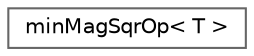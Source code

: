 digraph "Graphical Class Hierarchy"
{
 // LATEX_PDF_SIZE
  bgcolor="transparent";
  edge [fontname=Helvetica,fontsize=10,labelfontname=Helvetica,labelfontsize=10];
  node [fontname=Helvetica,fontsize=10,shape=box,height=0.2,width=0.4];
  rankdir="LR";
  Node0 [id="Node000000",label="minMagSqrOp\< T \>",height=0.2,width=0.4,color="grey40", fillcolor="white", style="filled",URL="$structFoam_1_1minMagSqrOp.html",tooltip=" "];
}
